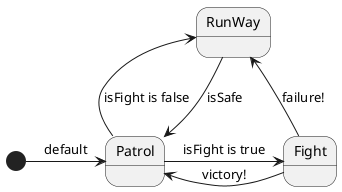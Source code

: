 @startuml
[*]    -> Patrol      : default
Patrol -> Fight       : isFight is true
Patrol -up-> RunWay   : isFight is false
Fight  -> Patrol      : victory!
Fight  -> RunWay      : failure!
RunWay -down-> Patrol : isSafe
@enduml